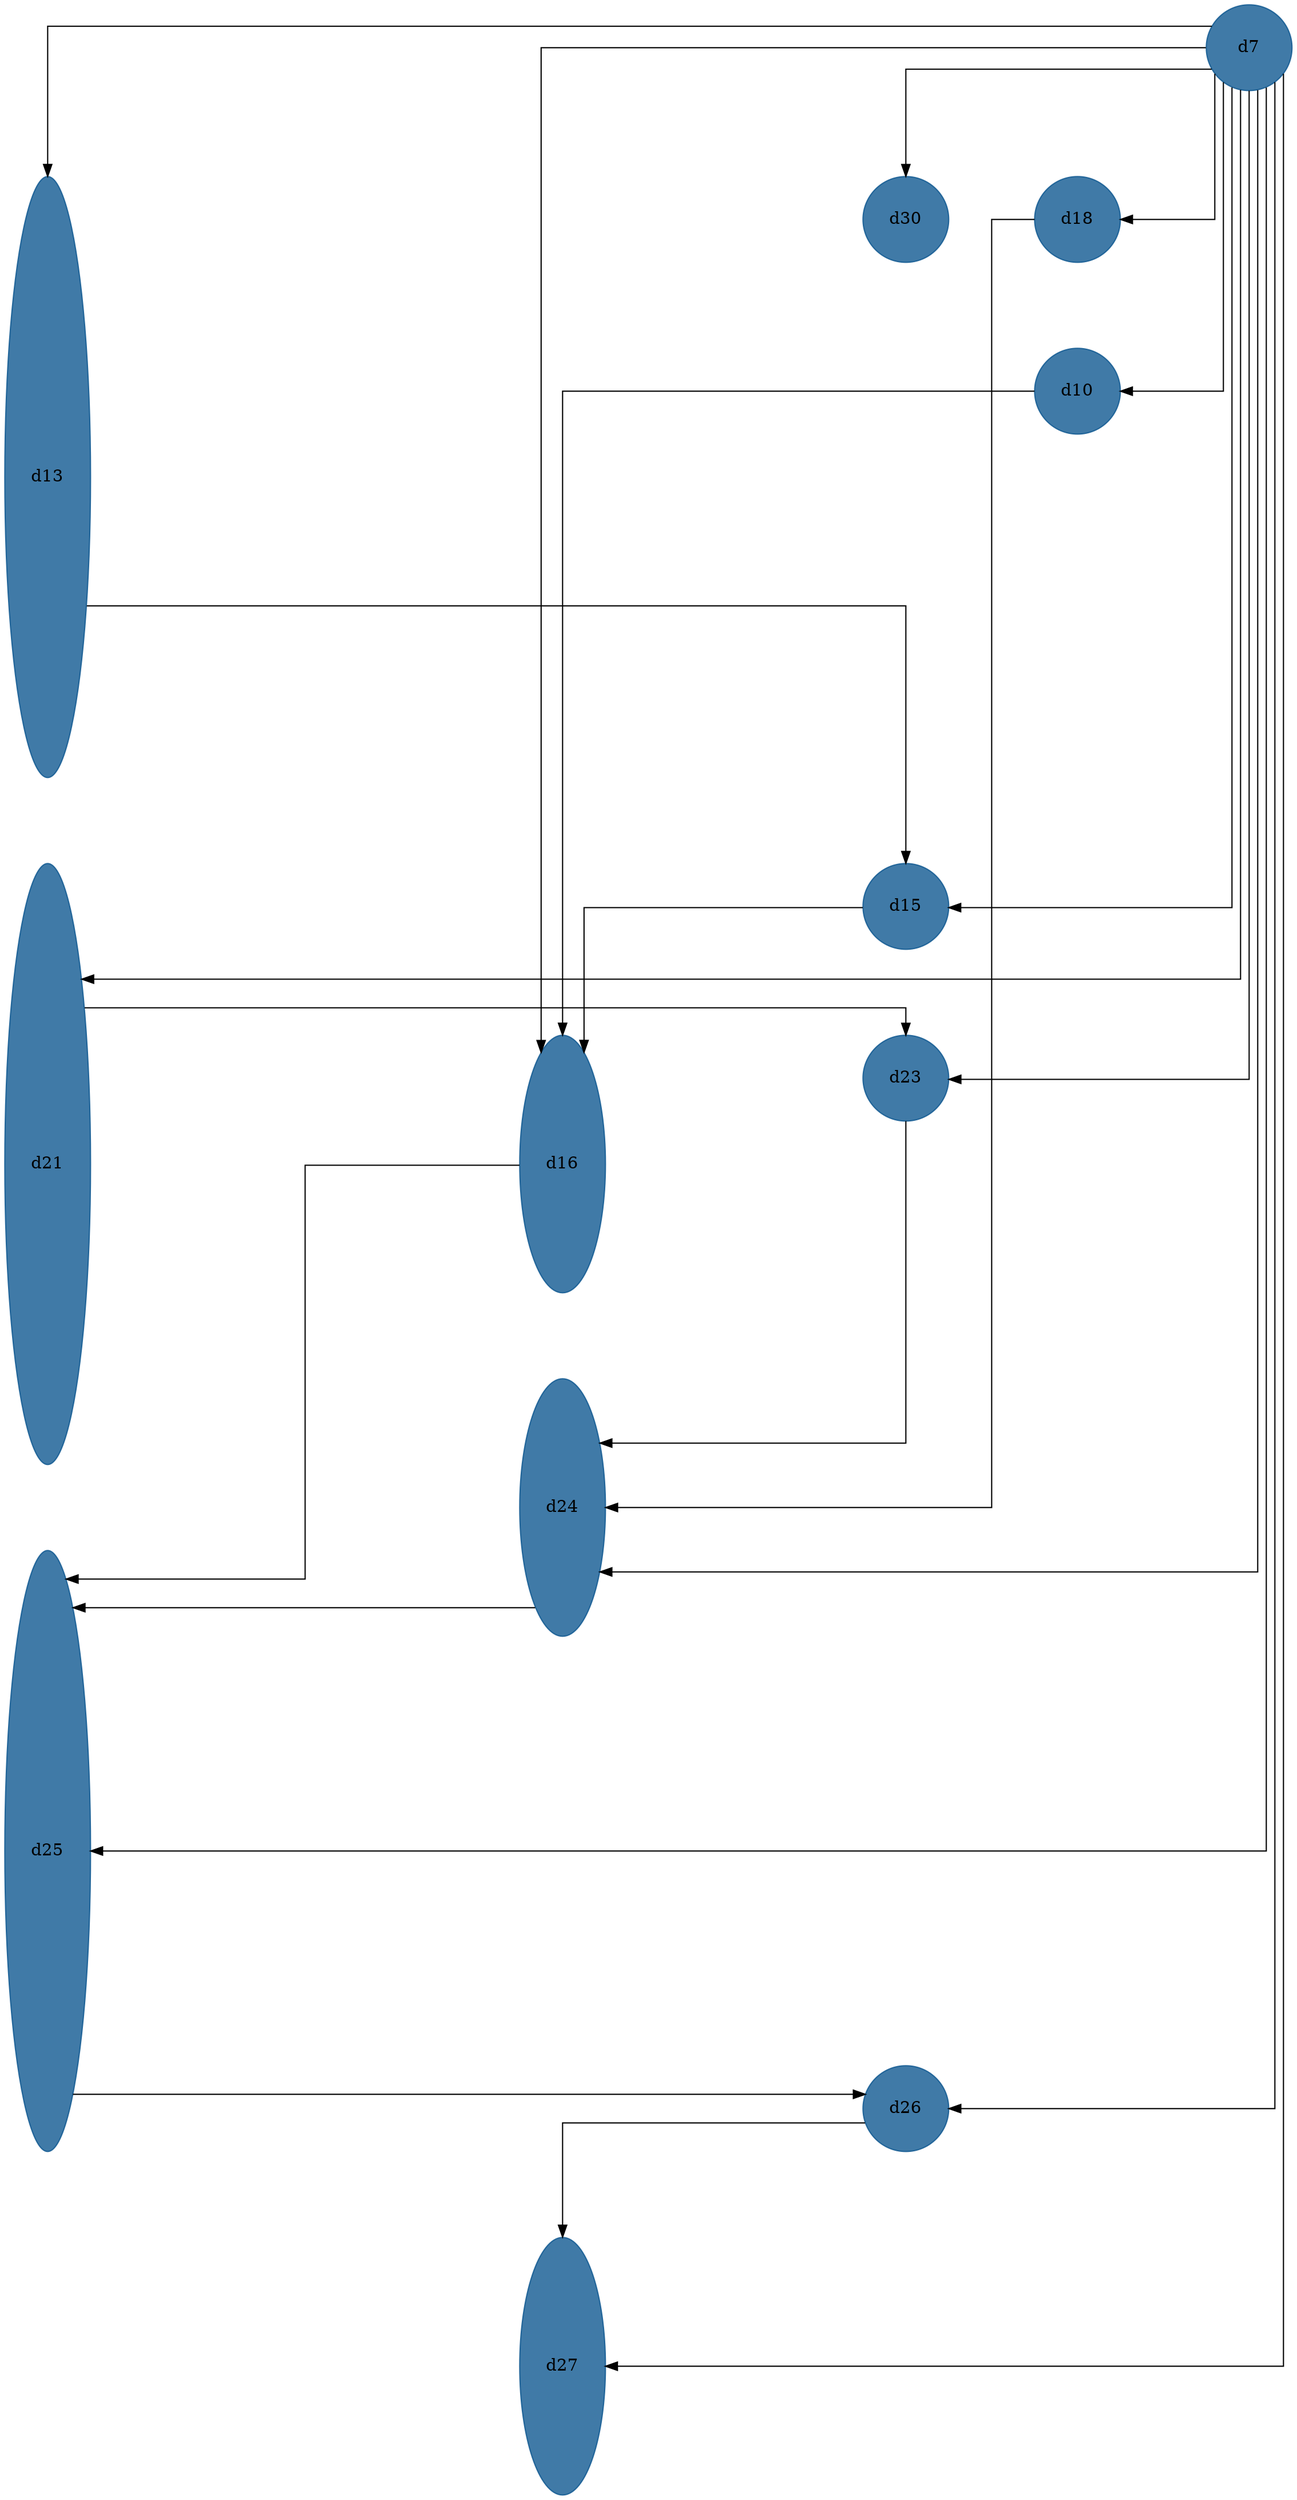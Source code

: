 //do not use DOT to generate pdf use NEATO or FDP
digraph{
layout="neato";
splines="ortho";
d7[shape="ellipse", style="filled", color="#004E8ABF", pos="24,30!", height="1", width="1"];
d7 -> d30;
d7 -> d21;
d7 -> d10;
d7 -> d23;
d7 -> d25;
d7 -> d13;
d7 -> d24;
d7 -> d27;
d7 -> d16;
d7 -> d15;
d7 -> d26;
d7 -> d18;
d30[shape="ellipse", style="filled", color="#004E8ABF", pos="20,28!", height="1", width="1"];
d13[shape="ellipse", style="filled", color="#004E8ABF", pos="10,25!", height="7", width="1"];
d13 -> d15;
d18[shape="ellipse", style="filled", color="#004E8ABF", pos="22,28!", height="1", width="1"];
d18 -> d24;
d10[shape="ellipse", style="filled", color="#004E8ABF", pos="22,26!", height="1", width="1"];
d10 -> d16;
d21[shape="ellipse", style="filled", color="#004E8ABF", pos="10,17!", height="7", width="1"];
d21 -> d23;
d15[shape="ellipse", style="filled", color="#004E8ABF", pos="20,20!", height="1", width="1"];
d15 -> d16;
d23[shape="ellipse", style="filled", color="#004E8ABF", pos="20,18!", height="1", width="1"];
d23 -> d24;
d16[shape="ellipse", style="filled", color="#004E8ABF", pos="16,17!", height="3", width="1"];
d16 -> d25;
d24[shape="ellipse", style="filled", color="#004E8ABF", pos="16,13!", height="3", width="1"];
d24 -> d25;
d25[shape="ellipse", style="filled", color="#004E8ABF", pos="10,9!", height="7", width="1"];
d25 -> d26;
d26[shape="ellipse", style="filled", color="#004E8ABF", pos="20,6!", height="1", width="1"];
d26 -> d27;
d27[shape="ellipse", style="filled", color="#004E8ABF", pos="16,3!", height="3", width="1"];
}